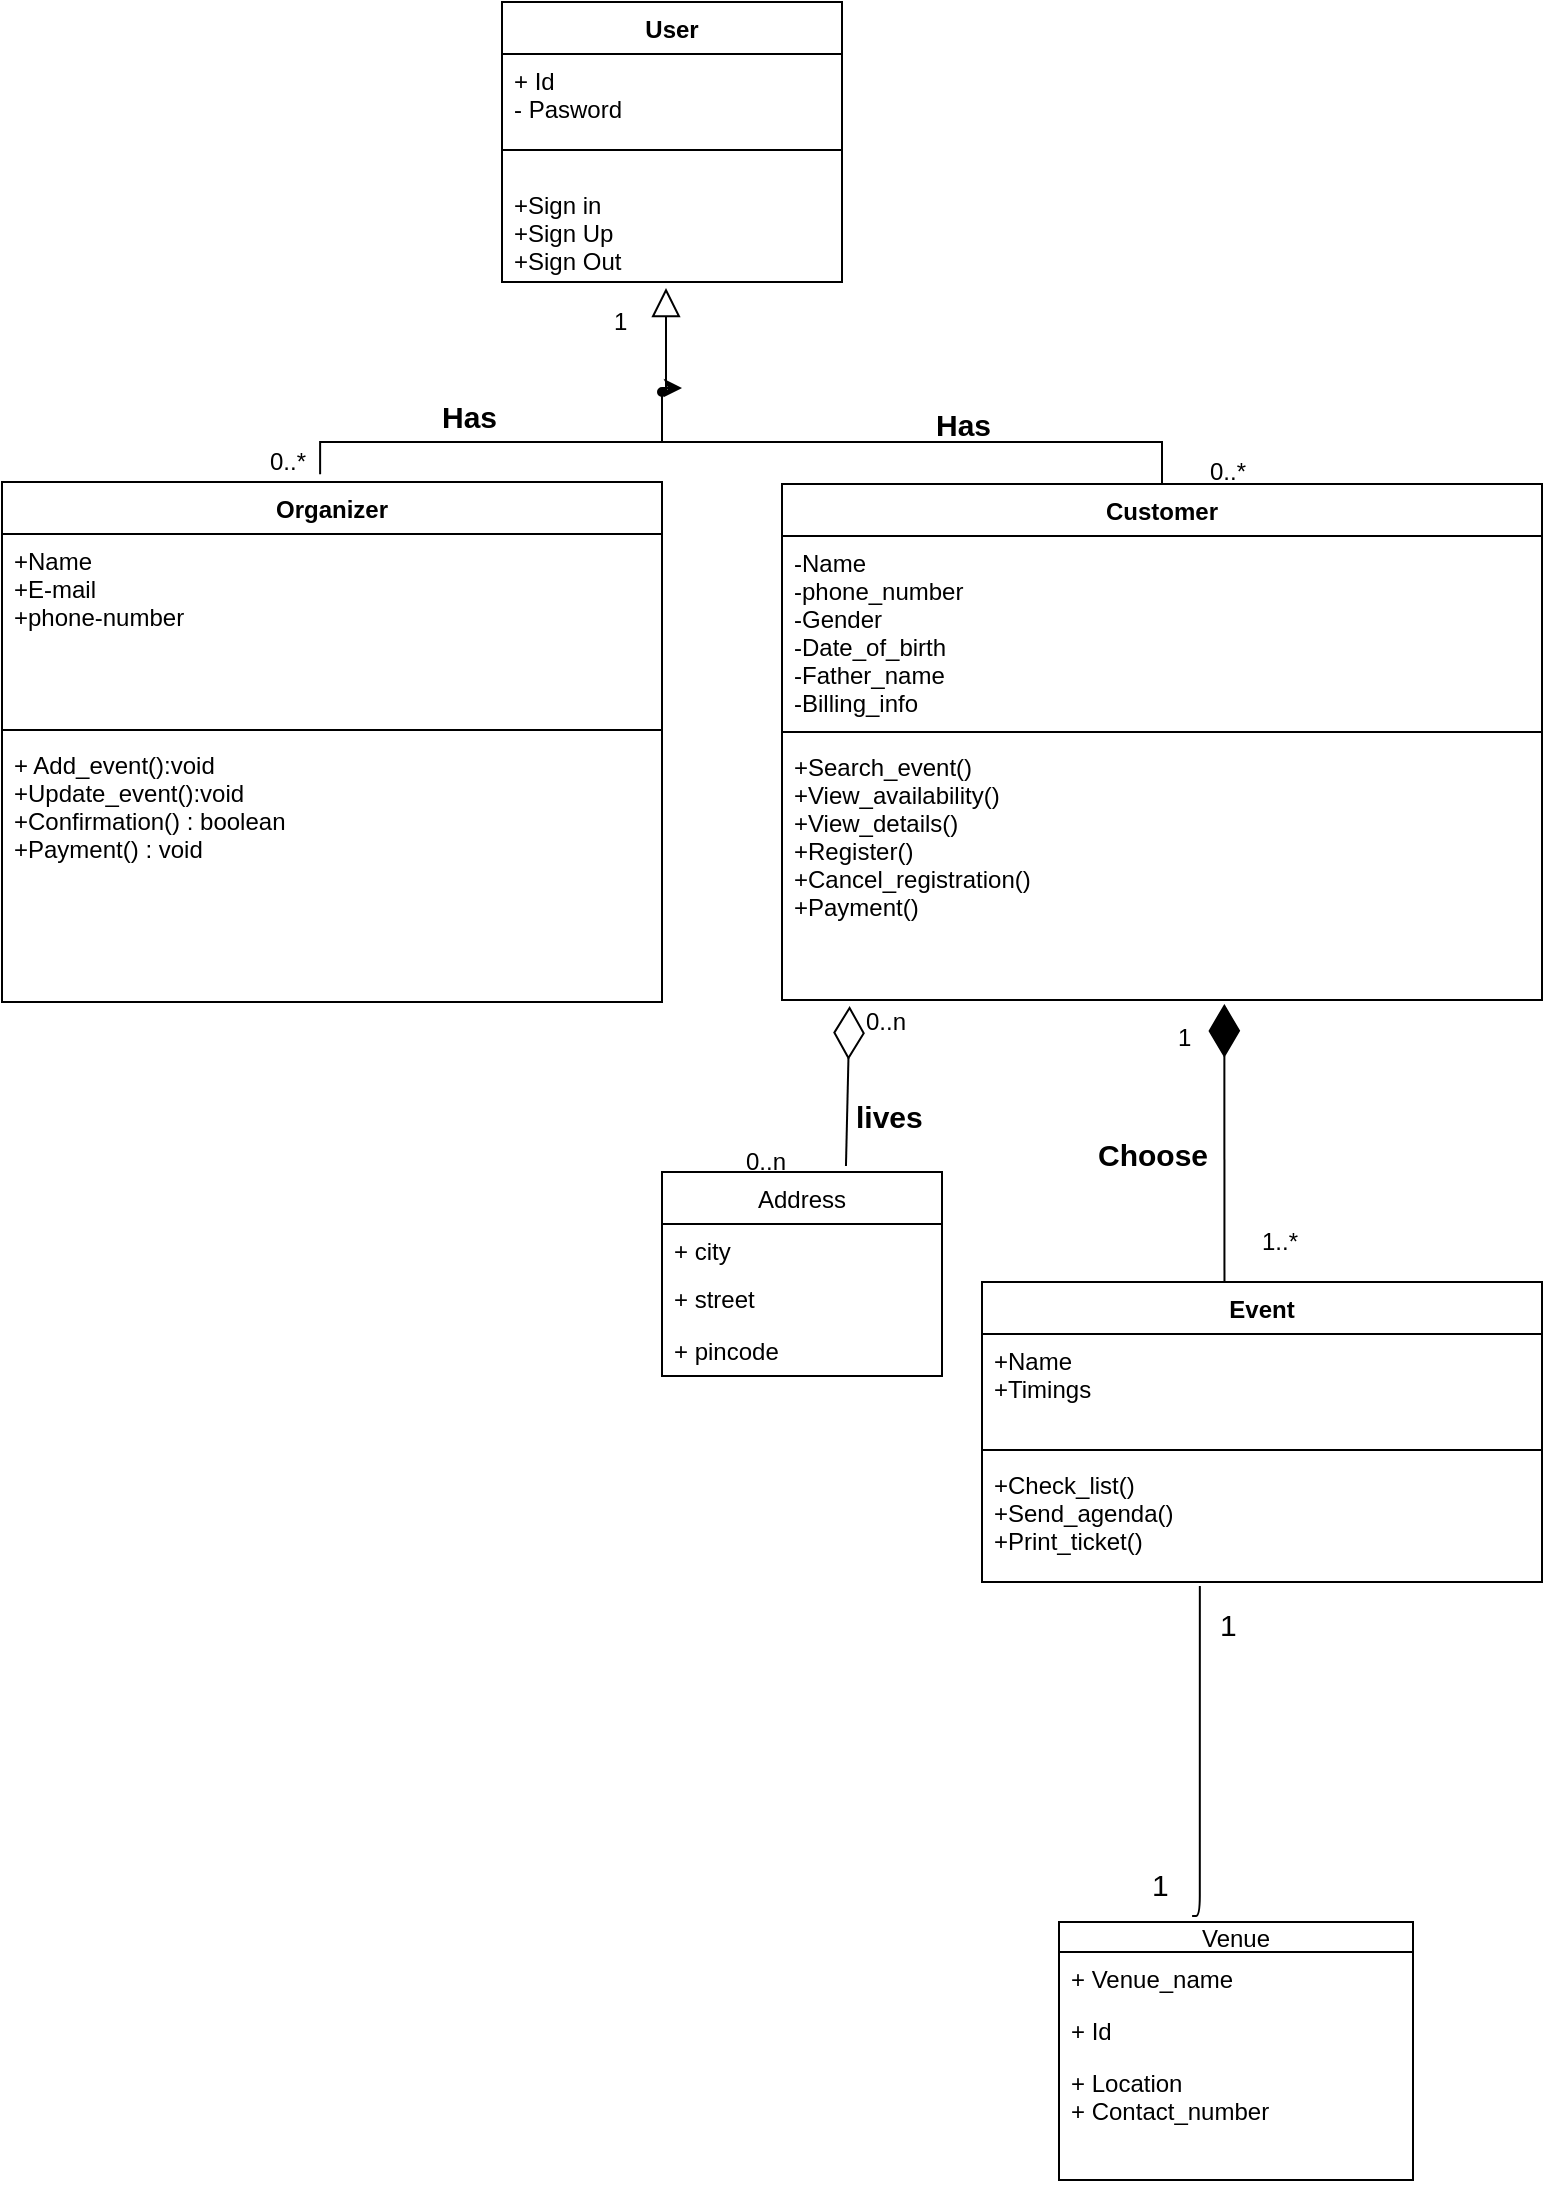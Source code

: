 <mxfile version="11.2.9" type="device" pages="1"><diagram id="NnH2s7ZiiqpHGWM-IWYp" name="Page-1"><mxGraphModel dx="3416" dy="2024" grid="1" gridSize="10" guides="1" tooltips="1" connect="1" arrows="1" fold="1" page="1" pageScale="1" pageWidth="850" pageHeight="1100" math="0" shadow="0"><root><mxCell id="0"/><mxCell id="1" parent="0"/><mxCell id="m3w6CKFNYX6InUB9YI5c-5" value="User" style="swimlane;fontStyle=1;align=center;verticalAlign=top;childLayout=stackLayout;horizontal=1;startSize=26;horizontalStack=0;resizeParent=1;resizeParentMax=0;resizeLast=0;collapsible=1;marginBottom=0;" vertex="1" parent="1"><mxGeometry x="310" y="40" width="170" height="140" as="geometry"/></mxCell><mxCell id="m3w6CKFNYX6InUB9YI5c-6" value="+ Id&#10;- Pasword" style="text;strokeColor=none;fillColor=none;align=left;verticalAlign=top;spacingLeft=4;spacingRight=4;overflow=hidden;rotatable=0;points=[[0,0.5],[1,0.5]];portConstraint=eastwest;" vertex="1" parent="m3w6CKFNYX6InUB9YI5c-5"><mxGeometry y="26" width="170" height="34" as="geometry"/></mxCell><mxCell id="m3w6CKFNYX6InUB9YI5c-7" value="" style="line;strokeWidth=1;fillColor=none;align=left;verticalAlign=middle;spacingTop=-1;spacingLeft=3;spacingRight=3;rotatable=0;labelPosition=right;points=[];portConstraint=eastwest;" vertex="1" parent="m3w6CKFNYX6InUB9YI5c-5"><mxGeometry y="60" width="170" height="28" as="geometry"/></mxCell><mxCell id="m3w6CKFNYX6InUB9YI5c-8" value="+Sign in&#10;+Sign Up&#10;+Sign Out" style="text;strokeColor=none;fillColor=none;align=left;verticalAlign=top;spacingLeft=4;spacingRight=4;overflow=hidden;rotatable=0;points=[[0,0.5],[1,0.5]];portConstraint=eastwest;" vertex="1" parent="m3w6CKFNYX6InUB9YI5c-5"><mxGeometry y="88" width="170" height="52" as="geometry"/></mxCell><mxCell id="m3w6CKFNYX6InUB9YI5c-9" value="Organizer" style="swimlane;fontStyle=1;align=center;verticalAlign=top;childLayout=stackLayout;horizontal=1;startSize=26;horizontalStack=0;resizeParent=1;resizeParentMax=0;resizeLast=0;collapsible=1;marginBottom=0;" vertex="1" parent="1"><mxGeometry x="60" y="280" width="330" height="260" as="geometry"/></mxCell><mxCell id="m3w6CKFNYX6InUB9YI5c-10" value="+Name&#10;+E-mail&#10;+phone-number" style="text;strokeColor=none;fillColor=none;align=left;verticalAlign=top;spacingLeft=4;spacingRight=4;overflow=hidden;rotatable=0;points=[[0,0.5],[1,0.5]];portConstraint=eastwest;" vertex="1" parent="m3w6CKFNYX6InUB9YI5c-9"><mxGeometry y="26" width="330" height="94" as="geometry"/></mxCell><mxCell id="m3w6CKFNYX6InUB9YI5c-11" value="" style="line;strokeWidth=1;fillColor=none;align=left;verticalAlign=middle;spacingTop=-1;spacingLeft=3;spacingRight=3;rotatable=0;labelPosition=right;points=[];portConstraint=eastwest;" vertex="1" parent="m3w6CKFNYX6InUB9YI5c-9"><mxGeometry y="120" width="330" height="8" as="geometry"/></mxCell><mxCell id="m3w6CKFNYX6InUB9YI5c-12" value="+ Add_event():void&#10;+Update_event():void&#10;+Confirmation() : boolean&#10;+Payment() : void" style="text;strokeColor=none;fillColor=none;align=left;verticalAlign=top;spacingLeft=4;spacingRight=4;overflow=hidden;rotatable=0;points=[[0,0.5],[1,0.5]];portConstraint=eastwest;" vertex="1" parent="m3w6CKFNYX6InUB9YI5c-9"><mxGeometry y="128" width="330" height="132" as="geometry"/></mxCell><mxCell id="m3w6CKFNYX6InUB9YI5c-20" value="Customer" style="swimlane;fontStyle=1;align=center;verticalAlign=top;childLayout=stackLayout;horizontal=1;startSize=26;horizontalStack=0;resizeParent=1;resizeParentMax=0;resizeLast=0;collapsible=1;marginBottom=0;" vertex="1" parent="1"><mxGeometry x="450" y="281" width="380" height="258" as="geometry"/></mxCell><mxCell id="m3w6CKFNYX6InUB9YI5c-21" value="-Name&#10;-phone_number&#10;-Gender&#10;-Date_of_birth&#10;-Father_name&#10;-Billing_info" style="text;strokeColor=none;fillColor=none;align=left;verticalAlign=top;spacingLeft=4;spacingRight=4;overflow=hidden;rotatable=0;points=[[0,0.5],[1,0.5]];portConstraint=eastwest;" vertex="1" parent="m3w6CKFNYX6InUB9YI5c-20"><mxGeometry y="26" width="380" height="94" as="geometry"/></mxCell><mxCell id="m3w6CKFNYX6InUB9YI5c-22" value="" style="line;strokeWidth=1;fillColor=none;align=left;verticalAlign=middle;spacingTop=-1;spacingLeft=3;spacingRight=3;rotatable=0;labelPosition=right;points=[];portConstraint=eastwest;" vertex="1" parent="m3w6CKFNYX6InUB9YI5c-20"><mxGeometry y="120" width="380" height="8" as="geometry"/></mxCell><mxCell id="m3w6CKFNYX6InUB9YI5c-23" value="+Search_event()&#10;+View_availability()&#10;+View_details()&#10;+Register()&#10;+Cancel_registration()&#10;+Payment()" style="text;strokeColor=none;fillColor=none;align=left;verticalAlign=top;spacingLeft=4;spacingRight=4;overflow=hidden;rotatable=0;points=[[0,0.5],[1,0.5]];portConstraint=eastwest;" vertex="1" parent="m3w6CKFNYX6InUB9YI5c-20"><mxGeometry y="128" width="380" height="130" as="geometry"/></mxCell><mxCell id="m3w6CKFNYX6InUB9YI5c-24" value="Event" style="swimlane;fontStyle=1;align=center;verticalAlign=top;childLayout=stackLayout;horizontal=1;startSize=26;horizontalStack=0;resizeParent=1;resizeParentMax=0;resizeLast=0;collapsible=1;marginBottom=0;" vertex="1" parent="1"><mxGeometry x="550" y="680" width="280" height="150" as="geometry"/></mxCell><mxCell id="m3w6CKFNYX6InUB9YI5c-25" value="+Name&#10;+Timings" style="text;strokeColor=none;fillColor=none;align=left;verticalAlign=top;spacingLeft=4;spacingRight=4;overflow=hidden;rotatable=0;points=[[0,0.5],[1,0.5]];portConstraint=eastwest;" vertex="1" parent="m3w6CKFNYX6InUB9YI5c-24"><mxGeometry y="26" width="280" height="54" as="geometry"/></mxCell><mxCell id="m3w6CKFNYX6InUB9YI5c-26" value="" style="line;strokeWidth=1;fillColor=none;align=left;verticalAlign=middle;spacingTop=-1;spacingLeft=3;spacingRight=3;rotatable=0;labelPosition=right;points=[];portConstraint=eastwest;" vertex="1" parent="m3w6CKFNYX6InUB9YI5c-24"><mxGeometry y="80" width="280" height="8" as="geometry"/></mxCell><mxCell id="m3w6CKFNYX6InUB9YI5c-27" value="+Check_list()&#10;+Send_agenda()&#10;+Print_ticket()" style="text;strokeColor=none;fillColor=none;align=left;verticalAlign=top;spacingLeft=4;spacingRight=4;overflow=hidden;rotatable=0;points=[[0,0.5],[1,0.5]];portConstraint=eastwest;" vertex="1" parent="m3w6CKFNYX6InUB9YI5c-24"><mxGeometry y="88" width="280" height="62" as="geometry"/></mxCell><mxCell id="m3w6CKFNYX6InUB9YI5c-40" style="edgeStyle=orthogonalEdgeStyle;rounded=0;orthogonalLoop=1;jettySize=auto;html=1;exitX=0.5;exitY=0;exitDx=0;exitDy=0;" edge="1" parent="1" source="m3w6CKFNYX6InUB9YI5c-36"><mxGeometry relative="1" as="geometry"><mxPoint x="400" y="233" as="targetPoint"/></mxGeometry></mxCell><mxCell id="m3w6CKFNYX6InUB9YI5c-36" value="" style="verticalAlign=bottom;html=1;ellipse;fillColor=#000000;strokeColor=#000000;" vertex="1" parent="1"><mxGeometry x="388" y="233" width="4" height="4" as="geometry"/></mxCell><mxCell id="m3w6CKFNYX6InUB9YI5c-37" value="" style="edgeStyle=elbowEdgeStyle;html=1;endSize=12;endArrow=block;endFill=0;elbow=horizontal;rounded=0;entryX=0.482;entryY=1.058;entryDx=0;entryDy=0;entryPerimeter=0;" edge="1" source="m3w6CKFNYX6InUB9YI5c-36" parent="1" target="m3w6CKFNYX6InUB9YI5c-8"><mxGeometry x="1" relative="1" as="geometry"><mxPoint x="390" y="210" as="targetPoint"/></mxGeometry></mxCell><mxCell id="m3w6CKFNYX6InUB9YI5c-38" value="" style="edgeStyle=elbowEdgeStyle;html=1;elbow=vertical;verticalAlign=bottom;endArrow=none;rounded=0;entryX=0.5;entryY=0;entryDx=0;entryDy=0;" edge="1" source="m3w6CKFNYX6InUB9YI5c-36" parent="1" target="m3w6CKFNYX6InUB9YI5c-20"><mxGeometry x="1" relative="1" as="geometry"><mxPoint x="460" y="260" as="targetPoint"/><Array as="points"><mxPoint x="430" y="260"/><mxPoint x="430" y="250"/><mxPoint x="620" y="260"/></Array></mxGeometry></mxCell><mxCell id="m3w6CKFNYX6InUB9YI5c-39" value="" style="edgeStyle=elbowEdgeStyle;html=1;elbow=vertical;verticalAlign=bottom;endArrow=none;rounded=0;entryX=0.482;entryY=-0.015;entryDx=0;entryDy=0;entryPerimeter=0;" edge="1" source="m3w6CKFNYX6InUB9YI5c-36" parent="1" target="m3w6CKFNYX6InUB9YI5c-9"><mxGeometry x="1" relative="1" as="geometry"><mxPoint x="320" y="260" as="targetPoint"/><Array as="points"><mxPoint x="380" y="260"/></Array></mxGeometry></mxCell><mxCell id="m3w6CKFNYX6InUB9YI5c-42" value="" style="endArrow=diamondThin;endFill=1;endSize=24;html=1;entryX=0.582;entryY=1.015;entryDx=0;entryDy=0;entryPerimeter=0;exitX=0.433;exitY=0;exitDx=0;exitDy=0;exitPerimeter=0;" edge="1" parent="1" source="m3w6CKFNYX6InUB9YI5c-24" target="m3w6CKFNYX6InUB9YI5c-23"><mxGeometry width="160" relative="1" as="geometry"><mxPoint x="560" y="640" as="sourcePoint"/><mxPoint x="720" y="640" as="targetPoint"/></mxGeometry></mxCell><mxCell id="m3w6CKFNYX6InUB9YI5c-43" value="Choose" style="text;html=1;resizable=0;points=[];autosize=1;align=left;verticalAlign=top;spacingTop=-4;fontStyle=1;fontSize=15;" vertex="1" parent="1"><mxGeometry x="606" y="605" width="60" height="20" as="geometry"/></mxCell><mxCell id="m3w6CKFNYX6InUB9YI5c-45" value="1..*" style="text;html=1;resizable=0;points=[];autosize=1;align=left;verticalAlign=top;spacingTop=-4;" vertex="1" parent="1"><mxGeometry x="688" y="650" width="30" height="20" as="geometry"/></mxCell><mxCell id="m3w6CKFNYX6InUB9YI5c-46" value="&lt;b&gt;&lt;font style=&quot;font-size: 15px&quot;&gt;Has&lt;/font&gt;&lt;/b&gt;" style="text;html=1;resizable=0;points=[];autosize=1;align=left;verticalAlign=top;spacingTop=-4;" vertex="1" parent="1"><mxGeometry x="278" y="236" width="40" height="20" as="geometry"/></mxCell><mxCell id="m3w6CKFNYX6InUB9YI5c-47" value="&lt;b&gt;&lt;font style=&quot;font-size: 15px&quot;&gt;Has&lt;/font&gt;&lt;/b&gt;" style="text;html=1;resizable=0;points=[];autosize=1;align=left;verticalAlign=top;spacingTop=-4;" vertex="1" parent="1"><mxGeometry x="525" y="240" width="40" height="20" as="geometry"/></mxCell><mxCell id="m3w6CKFNYX6InUB9YI5c-48" value="1" style="text;html=1;resizable=0;points=[];autosize=1;align=left;verticalAlign=top;spacingTop=-4;" vertex="1" parent="1"><mxGeometry x="364" y="190" width="20" height="20" as="geometry"/></mxCell><mxCell id="m3w6CKFNYX6InUB9YI5c-49" value="0..*" style="text;html=1;resizable=0;points=[];autosize=1;align=left;verticalAlign=top;spacingTop=-4;" vertex="1" parent="1"><mxGeometry x="192" y="260" width="30" height="20" as="geometry"/></mxCell><mxCell id="m3w6CKFNYX6InUB9YI5c-50" value="0..*" style="text;html=1;resizable=0;points=[];autosize=1;align=left;verticalAlign=top;spacingTop=-4;" vertex="1" parent="1"><mxGeometry x="662" y="265" width="30" height="20" as="geometry"/></mxCell><mxCell id="m3w6CKFNYX6InUB9YI5c-74" value="Address" style="swimlane;fontStyle=0;childLayout=stackLayout;horizontal=1;startSize=26;fillColor=none;horizontalStack=0;resizeParent=1;resizeParentMax=0;resizeLast=0;collapsible=1;marginBottom=0;" vertex="1" parent="1"><mxGeometry x="390" y="625" width="140" height="102" as="geometry"/></mxCell><mxCell id="m3w6CKFNYX6InUB9YI5c-75" value="+ city" style="text;strokeColor=none;fillColor=none;align=left;verticalAlign=top;spacingLeft=4;spacingRight=4;overflow=hidden;rotatable=0;points=[[0,0.5],[1,0.5]];portConstraint=eastwest;" vertex="1" parent="m3w6CKFNYX6InUB9YI5c-74"><mxGeometry y="26" width="140" height="24" as="geometry"/></mxCell><mxCell id="m3w6CKFNYX6InUB9YI5c-76" value="+ street" style="text;strokeColor=none;fillColor=none;align=left;verticalAlign=top;spacingLeft=4;spacingRight=4;overflow=hidden;rotatable=0;points=[[0,0.5],[1,0.5]];portConstraint=eastwest;" vertex="1" parent="m3w6CKFNYX6InUB9YI5c-74"><mxGeometry y="50" width="140" height="26" as="geometry"/></mxCell><mxCell id="m3w6CKFNYX6InUB9YI5c-77" value="+ pincode" style="text;strokeColor=none;fillColor=none;align=left;verticalAlign=top;spacingLeft=4;spacingRight=4;overflow=hidden;rotatable=0;points=[[0,0.5],[1,0.5]];portConstraint=eastwest;" vertex="1" parent="m3w6CKFNYX6InUB9YI5c-74"><mxGeometry y="76" width="140" height="26" as="geometry"/></mxCell><mxCell id="m3w6CKFNYX6InUB9YI5c-80" value="0..n" style="text;html=1;resizable=0;points=[];autosize=1;align=left;verticalAlign=top;spacingTop=-4;" vertex="1" parent="1"><mxGeometry x="430" y="610" width="40" height="20" as="geometry"/></mxCell><mxCell id="m3w6CKFNYX6InUB9YI5c-81" value="0..n" style="text;html=1;resizable=0;points=[];autosize=1;align=left;verticalAlign=top;spacingTop=-4;" vertex="1" parent="1"><mxGeometry x="490" y="540" width="40" height="20" as="geometry"/></mxCell><mxCell id="m3w6CKFNYX6InUB9YI5c-82" value="1" style="text;html=1;resizable=0;points=[];autosize=1;align=left;verticalAlign=top;spacingTop=-4;" vertex="1" parent="1"><mxGeometry x="646" y="548" width="20" height="20" as="geometry"/></mxCell><mxCell id="m3w6CKFNYX6InUB9YI5c-84" value="" style="endArrow=diamondThin;endFill=0;endSize=24;html=1;fontSize=15;entryX=0.089;entryY=1.023;entryDx=0;entryDy=0;entryPerimeter=0;exitX=0.657;exitY=-0.029;exitDx=0;exitDy=0;exitPerimeter=0;" edge="1" parent="1" source="m3w6CKFNYX6InUB9YI5c-74" target="m3w6CKFNYX6InUB9YI5c-23"><mxGeometry width="160" relative="1" as="geometry"><mxPoint x="360" y="590" as="sourcePoint"/><mxPoint x="520" y="590" as="targetPoint"/></mxGeometry></mxCell><mxCell id="m3w6CKFNYX6InUB9YI5c-85" value="&lt;b&gt;lives&lt;/b&gt;" style="text;html=1;resizable=0;points=[];autosize=1;align=left;verticalAlign=top;spacingTop=-4;fontSize=15;" vertex="1" parent="1"><mxGeometry x="485" y="586" width="50" height="20" as="geometry"/></mxCell><mxCell id="m3w6CKFNYX6InUB9YI5c-86" value="Venue" style="swimlane;fontStyle=0;childLayout=stackLayout;horizontal=1;startSize=15;fillColor=none;horizontalStack=0;resizeParent=1;resizeParentMax=0;resizeLast=0;collapsible=1;marginBottom=0;" vertex="1" parent="1"><mxGeometry x="588.5" y="1000" width="177" height="129" as="geometry"/></mxCell><mxCell id="m3w6CKFNYX6InUB9YI5c-87" value="+ Venue_name" style="text;strokeColor=none;fillColor=none;align=left;verticalAlign=top;spacingLeft=4;spacingRight=4;overflow=hidden;rotatable=0;points=[[0,0.5],[1,0.5]];portConstraint=eastwest;" vertex="1" parent="m3w6CKFNYX6InUB9YI5c-86"><mxGeometry y="15" width="177" height="26" as="geometry"/></mxCell><mxCell id="m3w6CKFNYX6InUB9YI5c-88" value="+ Id" style="text;strokeColor=none;fillColor=none;align=left;verticalAlign=top;spacingLeft=4;spacingRight=4;overflow=hidden;rotatable=0;points=[[0,0.5],[1,0.5]];portConstraint=eastwest;" vertex="1" parent="m3w6CKFNYX6InUB9YI5c-86"><mxGeometry y="41" width="177" height="26" as="geometry"/></mxCell><mxCell id="m3w6CKFNYX6InUB9YI5c-89" value="+ Location&#10;+ Contact_number" style="text;strokeColor=none;fillColor=none;align=left;verticalAlign=top;spacingLeft=4;spacingRight=4;overflow=hidden;rotatable=0;points=[[0,0.5],[1,0.5]];portConstraint=eastwest;" vertex="1" parent="m3w6CKFNYX6InUB9YI5c-86"><mxGeometry y="67" width="177" height="62" as="geometry"/></mxCell><mxCell id="m3w6CKFNYX6InUB9YI5c-99" value="" style="endArrow=none;html=1;edgeStyle=orthogonalEdgeStyle;fontSize=15;exitX=0.389;exitY=1.032;exitDx=0;exitDy=0;exitPerimeter=0;entryX=0.376;entryY=-0.023;entryDx=0;entryDy=0;entryPerimeter=0;" edge="1" parent="1" source="m3w6CKFNYX6InUB9YI5c-27" target="m3w6CKFNYX6InUB9YI5c-86"><mxGeometry relative="1" as="geometry"><mxPoint x="610" y="920" as="sourcePoint"/><mxPoint x="659" y="990" as="targetPoint"/><Array as="points"><mxPoint x="659" y="997"/></Array></mxGeometry></mxCell><mxCell id="m3w6CKFNYX6InUB9YI5c-100" value="" style="resizable=0;html=1;align=left;verticalAlign=bottom;labelBackgroundColor=#ffffff;fontSize=10;" connectable="0" vertex="1" parent="m3w6CKFNYX6InUB9YI5c-99"><mxGeometry x="-1" relative="1" as="geometry"/></mxCell><mxCell id="m3w6CKFNYX6InUB9YI5c-101" value="" style="resizable=0;html=1;align=right;verticalAlign=bottom;labelBackgroundColor=#ffffff;fontSize=10;" connectable="0" vertex="1" parent="m3w6CKFNYX6InUB9YI5c-99"><mxGeometry x="1" relative="1" as="geometry"/></mxCell><mxCell id="m3w6CKFNYX6InUB9YI5c-102" value="1" style="text;html=1;resizable=0;points=[];autosize=1;align=left;verticalAlign=top;spacingTop=-4;fontSize=15;" vertex="1" parent="1"><mxGeometry x="667" y="840" width="20" height="20" as="geometry"/></mxCell><mxCell id="m3w6CKFNYX6InUB9YI5c-103" value="1" style="text;html=1;resizable=0;points=[];autosize=1;align=left;verticalAlign=top;spacingTop=-4;fontSize=15;" vertex="1" parent="1"><mxGeometry x="633" y="970" width="20" height="20" as="geometry"/></mxCell></root></mxGraphModel></diagram></mxfile>